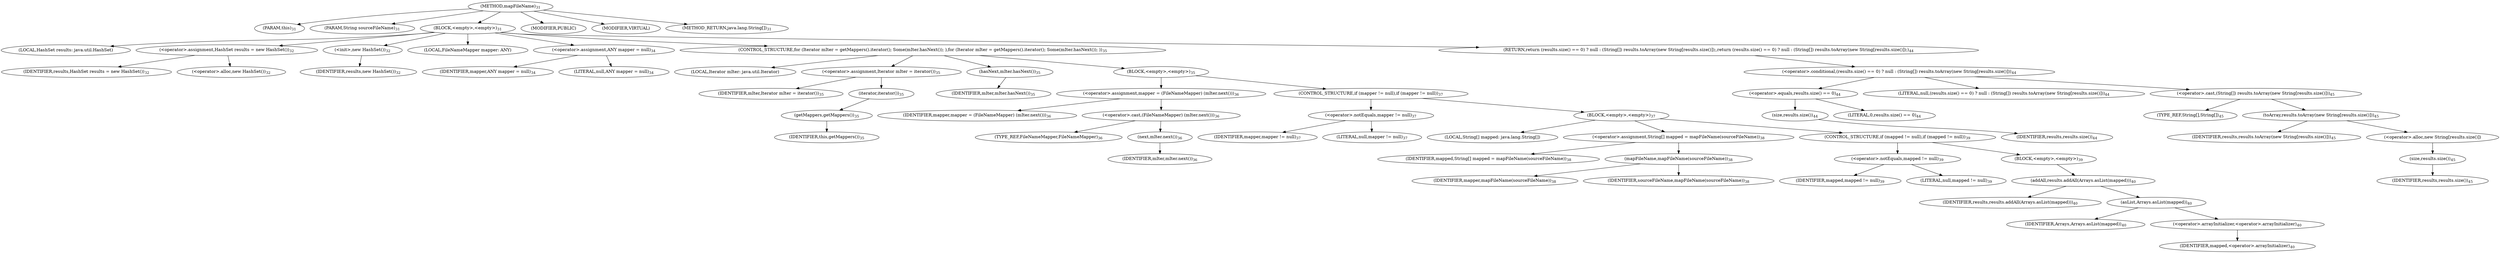 digraph "mapFileName" {  
"11" [label = <(METHOD,mapFileName)<SUB>31</SUB>> ]
"6" [label = <(PARAM,this)<SUB>31</SUB>> ]
"12" [label = <(PARAM,String sourceFileName)<SUB>31</SUB>> ]
"13" [label = <(BLOCK,&lt;empty&gt;,&lt;empty&gt;)<SUB>31</SUB>> ]
"4" [label = <(LOCAL,HashSet results: java.util.HashSet)> ]
"14" [label = <(&lt;operator&gt;.assignment,HashSet results = new HashSet())<SUB>32</SUB>> ]
"15" [label = <(IDENTIFIER,results,HashSet results = new HashSet())<SUB>32</SUB>> ]
"16" [label = <(&lt;operator&gt;.alloc,new HashSet())<SUB>32</SUB>> ]
"17" [label = <(&lt;init&gt;,new HashSet())<SUB>32</SUB>> ]
"3" [label = <(IDENTIFIER,results,new HashSet())<SUB>32</SUB>> ]
"18" [label = <(LOCAL,FileNameMapper mapper: ANY)> ]
"19" [label = <(&lt;operator&gt;.assignment,ANY mapper = null)<SUB>34</SUB>> ]
"20" [label = <(IDENTIFIER,mapper,ANY mapper = null)<SUB>34</SUB>> ]
"21" [label = <(LITERAL,null,ANY mapper = null)<SUB>34</SUB>> ]
"22" [label = <(CONTROL_STRUCTURE,for (Iterator mIter = getMappers().iterator(); Some(mIter.hasNext()); ),for (Iterator mIter = getMappers().iterator(); Some(mIter.hasNext()); ))<SUB>35</SUB>> ]
"23" [label = <(LOCAL,Iterator mIter: java.util.Iterator)> ]
"24" [label = <(&lt;operator&gt;.assignment,Iterator mIter = iterator())<SUB>35</SUB>> ]
"25" [label = <(IDENTIFIER,mIter,Iterator mIter = iterator())<SUB>35</SUB>> ]
"26" [label = <(iterator,iterator())<SUB>35</SUB>> ]
"27" [label = <(getMappers,getMappers())<SUB>35</SUB>> ]
"5" [label = <(IDENTIFIER,this,getMappers())<SUB>35</SUB>> ]
"28" [label = <(hasNext,mIter.hasNext())<SUB>35</SUB>> ]
"29" [label = <(IDENTIFIER,mIter,mIter.hasNext())<SUB>35</SUB>> ]
"30" [label = <(BLOCK,&lt;empty&gt;,&lt;empty&gt;)<SUB>35</SUB>> ]
"31" [label = <(&lt;operator&gt;.assignment,mapper = (FileNameMapper) (mIter.next()))<SUB>36</SUB>> ]
"32" [label = <(IDENTIFIER,mapper,mapper = (FileNameMapper) (mIter.next()))<SUB>36</SUB>> ]
"33" [label = <(&lt;operator&gt;.cast,(FileNameMapper) (mIter.next()))<SUB>36</SUB>> ]
"34" [label = <(TYPE_REF,FileNameMapper,FileNameMapper)<SUB>36</SUB>> ]
"35" [label = <(next,mIter.next())<SUB>36</SUB>> ]
"36" [label = <(IDENTIFIER,mIter,mIter.next())<SUB>36</SUB>> ]
"37" [label = <(CONTROL_STRUCTURE,if (mapper != null),if (mapper != null))<SUB>37</SUB>> ]
"38" [label = <(&lt;operator&gt;.notEquals,mapper != null)<SUB>37</SUB>> ]
"39" [label = <(IDENTIFIER,mapper,mapper != null)<SUB>37</SUB>> ]
"40" [label = <(LITERAL,null,mapper != null)<SUB>37</SUB>> ]
"41" [label = <(BLOCK,&lt;empty&gt;,&lt;empty&gt;)<SUB>37</SUB>> ]
"42" [label = <(LOCAL,String[] mapped: java.lang.String[])> ]
"43" [label = <(&lt;operator&gt;.assignment,String[] mapped = mapFileName(sourceFileName))<SUB>38</SUB>> ]
"44" [label = <(IDENTIFIER,mapped,String[] mapped = mapFileName(sourceFileName))<SUB>38</SUB>> ]
"45" [label = <(mapFileName,mapFileName(sourceFileName))<SUB>38</SUB>> ]
"46" [label = <(IDENTIFIER,mapper,mapFileName(sourceFileName))<SUB>38</SUB>> ]
"47" [label = <(IDENTIFIER,sourceFileName,mapFileName(sourceFileName))<SUB>38</SUB>> ]
"48" [label = <(CONTROL_STRUCTURE,if (mapped != null),if (mapped != null))<SUB>39</SUB>> ]
"49" [label = <(&lt;operator&gt;.notEquals,mapped != null)<SUB>39</SUB>> ]
"50" [label = <(IDENTIFIER,mapped,mapped != null)<SUB>39</SUB>> ]
"51" [label = <(LITERAL,null,mapped != null)<SUB>39</SUB>> ]
"52" [label = <(BLOCK,&lt;empty&gt;,&lt;empty&gt;)<SUB>39</SUB>> ]
"53" [label = <(addAll,results.addAll(Arrays.asList(mapped)))<SUB>40</SUB>> ]
"54" [label = <(IDENTIFIER,results,results.addAll(Arrays.asList(mapped)))<SUB>40</SUB>> ]
"55" [label = <(asList,Arrays.asList(mapped))<SUB>40</SUB>> ]
"56" [label = <(IDENTIFIER,Arrays,Arrays.asList(mapped))<SUB>40</SUB>> ]
"57" [label = <(&lt;operator&gt;.arrayInitializer,&lt;operator&gt;.arrayInitializer)<SUB>40</SUB>> ]
"58" [label = <(IDENTIFIER,mapped,&lt;operator&gt;.arrayInitializer)<SUB>40</SUB>> ]
"59" [label = <(RETURN,return (results.size() == 0) ? null : (String[]) results.toArray(new String[results.size()]);,return (results.size() == 0) ? null : (String[]) results.toArray(new String[results.size()]);)<SUB>44</SUB>> ]
"60" [label = <(&lt;operator&gt;.conditional,(results.size() == 0) ? null : (String[]) results.toArray(new String[results.size()]))<SUB>44</SUB>> ]
"61" [label = <(&lt;operator&gt;.equals,results.size() == 0)<SUB>44</SUB>> ]
"62" [label = <(size,results.size())<SUB>44</SUB>> ]
"63" [label = <(IDENTIFIER,results,results.size())<SUB>44</SUB>> ]
"64" [label = <(LITERAL,0,results.size() == 0)<SUB>44</SUB>> ]
"65" [label = <(LITERAL,null,(results.size() == 0) ? null : (String[]) results.toArray(new String[results.size()]))<SUB>44</SUB>> ]
"66" [label = <(&lt;operator&gt;.cast,(String[]) results.toArray(new String[results.size()]))<SUB>45</SUB>> ]
"67" [label = <(TYPE_REF,String[],String[])<SUB>45</SUB>> ]
"68" [label = <(toArray,results.toArray(new String[results.size()]))<SUB>45</SUB>> ]
"69" [label = <(IDENTIFIER,results,results.toArray(new String[results.size()]))<SUB>45</SUB>> ]
"70" [label = <(&lt;operator&gt;.alloc,new String[results.size()])> ]
"71" [label = <(size,results.size())<SUB>45</SUB>> ]
"72" [label = <(IDENTIFIER,results,results.size())<SUB>45</SUB>> ]
"73" [label = <(MODIFIER,PUBLIC)> ]
"74" [label = <(MODIFIER,VIRTUAL)> ]
"75" [label = <(METHOD_RETURN,java.lang.String[])<SUB>31</SUB>> ]
  "11" -> "6" 
  "11" -> "12" 
  "11" -> "13" 
  "11" -> "73" 
  "11" -> "74" 
  "11" -> "75" 
  "13" -> "4" 
  "13" -> "14" 
  "13" -> "17" 
  "13" -> "18" 
  "13" -> "19" 
  "13" -> "22" 
  "13" -> "59" 
  "14" -> "15" 
  "14" -> "16" 
  "17" -> "3" 
  "19" -> "20" 
  "19" -> "21" 
  "22" -> "23" 
  "22" -> "24" 
  "22" -> "28" 
  "22" -> "30" 
  "24" -> "25" 
  "24" -> "26" 
  "26" -> "27" 
  "27" -> "5" 
  "28" -> "29" 
  "30" -> "31" 
  "30" -> "37" 
  "31" -> "32" 
  "31" -> "33" 
  "33" -> "34" 
  "33" -> "35" 
  "35" -> "36" 
  "37" -> "38" 
  "37" -> "41" 
  "38" -> "39" 
  "38" -> "40" 
  "41" -> "42" 
  "41" -> "43" 
  "41" -> "48" 
  "43" -> "44" 
  "43" -> "45" 
  "45" -> "46" 
  "45" -> "47" 
  "48" -> "49" 
  "48" -> "52" 
  "49" -> "50" 
  "49" -> "51" 
  "52" -> "53" 
  "53" -> "54" 
  "53" -> "55" 
  "55" -> "56" 
  "55" -> "57" 
  "57" -> "58" 
  "59" -> "60" 
  "60" -> "61" 
  "60" -> "65" 
  "60" -> "66" 
  "61" -> "62" 
  "61" -> "64" 
  "62" -> "63" 
  "66" -> "67" 
  "66" -> "68" 
  "68" -> "69" 
  "68" -> "70" 
  "70" -> "71" 
  "71" -> "72" 
}
